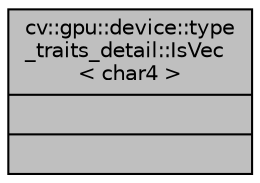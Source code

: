 digraph "cv::gpu::device::type_traits_detail::IsVec&lt; char4 &gt;"
{
 // LATEX_PDF_SIZE
  edge [fontname="Helvetica",fontsize="10",labelfontname="Helvetica",labelfontsize="10"];
  node [fontname="Helvetica",fontsize="10",shape=record];
  Node1 [label="{cv::gpu::device::type\l_traits_detail::IsVec\l\< char4 \>\n||}",height=0.2,width=0.4,color="black", fillcolor="grey75", style="filled", fontcolor="black",tooltip=" "];
}
